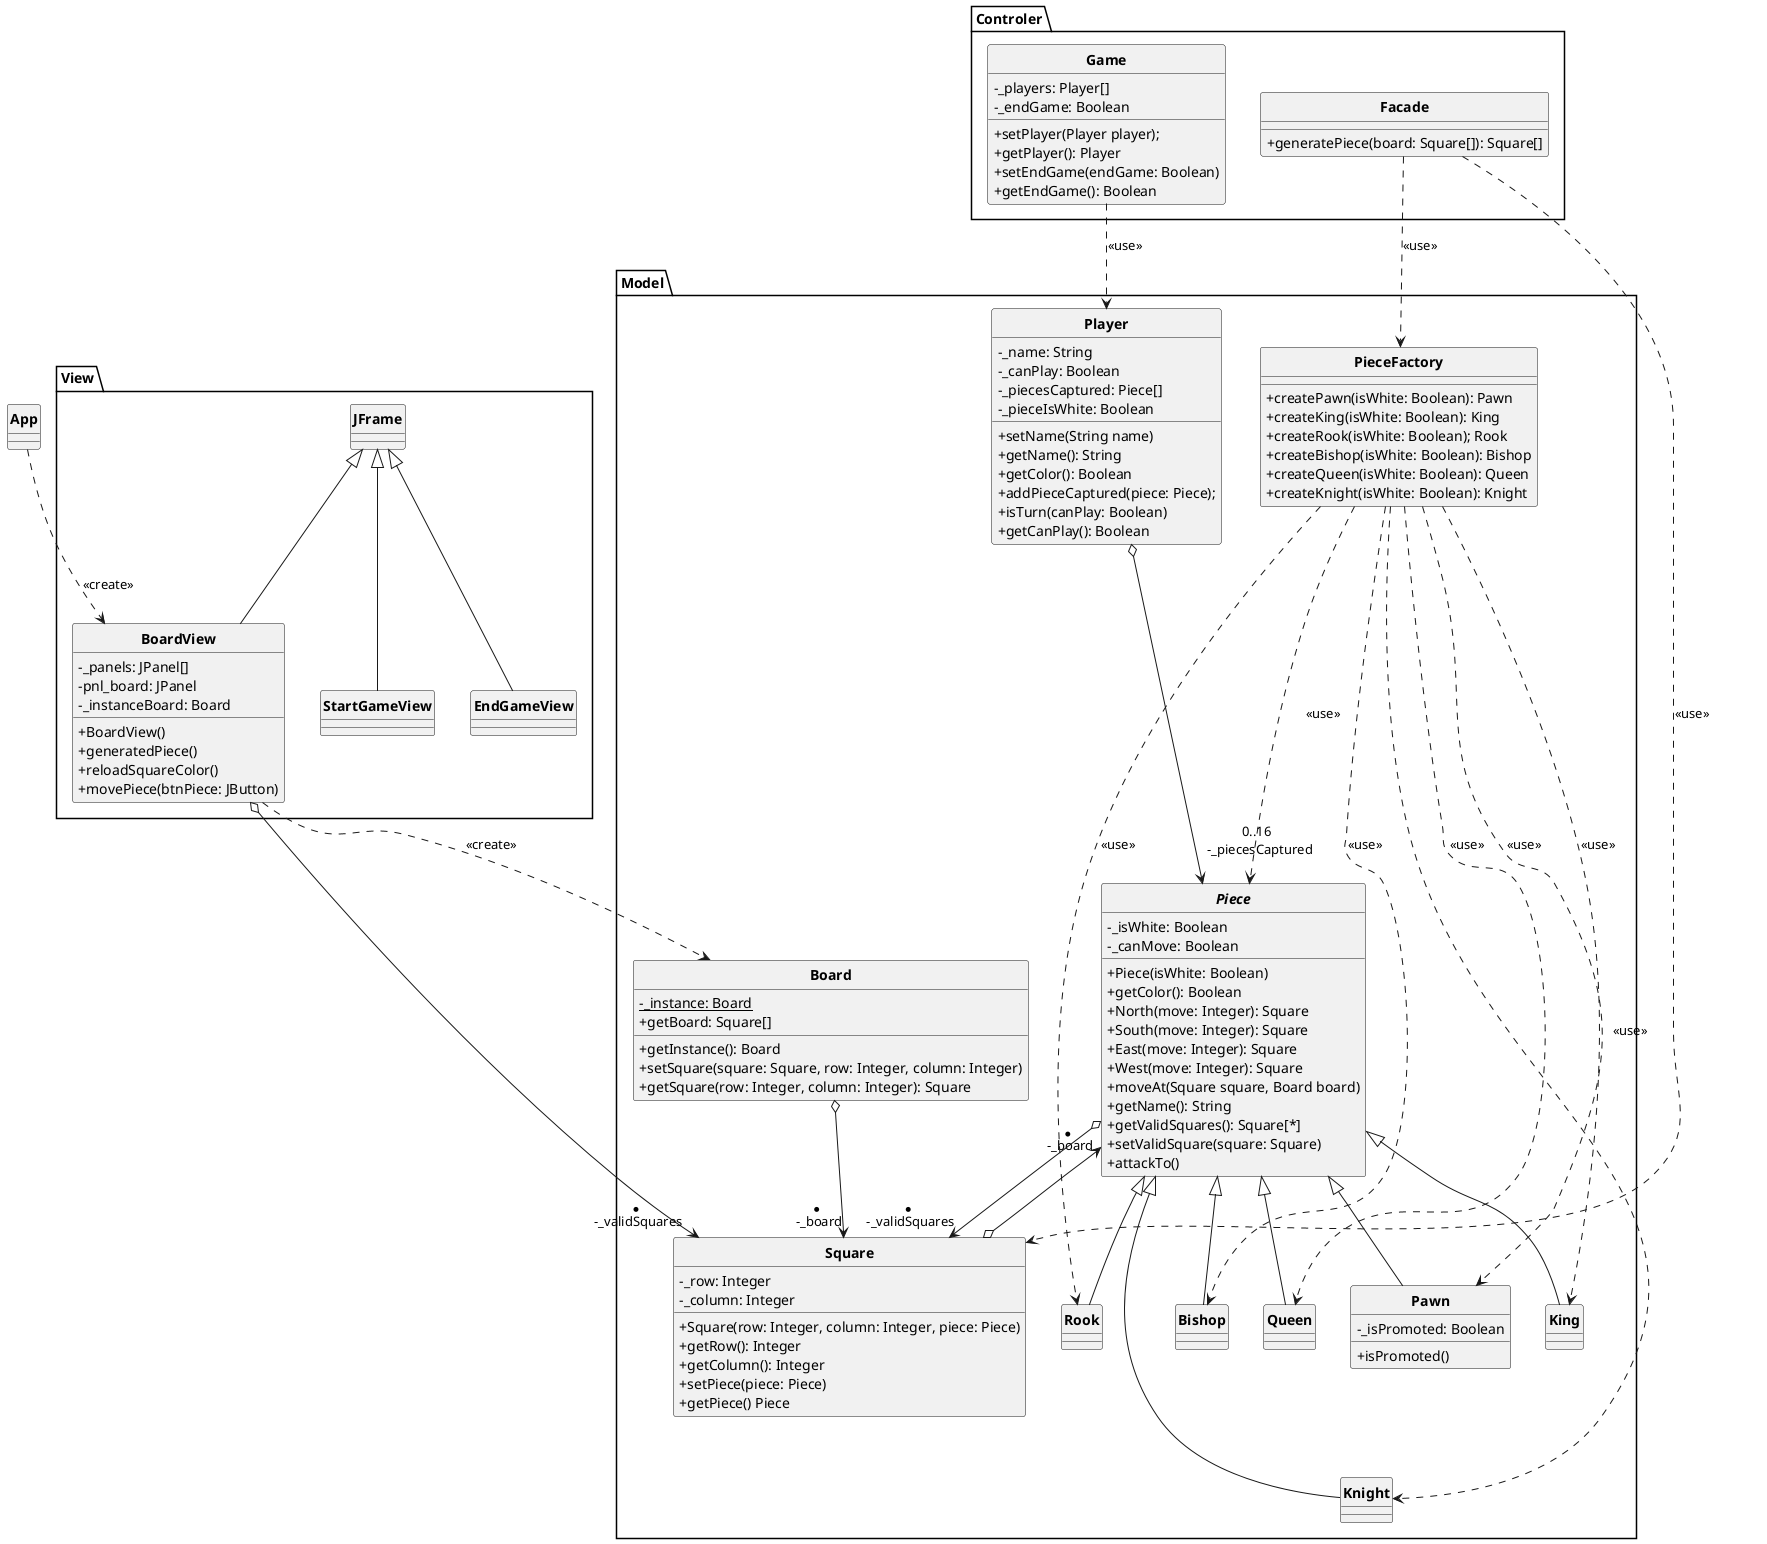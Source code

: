 @startuml

skinparam style strictuml
skinparam classAttributeIconSize 0
skinparam classFontStyle Bold
hide enum methods


class App{

}

package Model{
    class Player{
    - _name: String
    - _canPlay: Boolean
    - _piecesCaptured: Piece[]
    - _pieceIsWhite: Boolean
    + setName(String name)
    + getName(): String
    + getColor(): Boolean
    + addPieceCaptured(piece: Piece);
    + isTurn(canPlay: Boolean)
    + getCanPlay(): Boolean
    }

    class Board{
    - _instance: Board {static}
    + getInstance(): Board
    + setSquare(square: Square, row: Integer, column: Integer)
    + getSquare(row: Integer, column: Integer): Square
    + getBoard: Square[]
    }

    class Square{
    - _row: Integer
    - _column: Integer
    + Square(row: Integer, column: Integer, piece: Piece)
    + getRow(): Integer
    + getColumn(): Integer
    + setPiece(piece: Piece)
    + getPiece() Piece
    }

    class PieceFactory{
    + createPawn(isWhite: Boolean): Pawn
    + createKing(isWhite: Boolean): King
    + createRook(isWhite: Boolean); Rook
    + createBishop(isWhite: Boolean): Bishop
    + createQueen(isWhite: Boolean): Queen
    + createKnight(isWhite: Boolean): Knight
    }

    abstract Piece{
    - _isWhite: Boolean
    - _canMove: Boolean
    + Piece(isWhite: Boolean)
    + getColor(): Boolean
    + North(move: Integer): Square
    + South(move: Integer): Square
    + East(move: Integer): Square
    + West(move: Integer): Square
    + moveAt(Square square, Board board)
    + getName(): String
    + getValidSquares(): Square[*]
    + setValidSquare(square: Square)
    + attackTo()
    }

    class Pawn{
    - _isPromoted: Boolean
    + isPromoted()
    }

    class King{
    }

    class Rook{
    }

    class Bishop{
    }

    class Queen{
    }

    class Knight{
    }

}

package View{
class StartGameView extends JFrame{

}
class  BoardView extends JFrame{
    - _panels: JPanel[]
    - pnl_board: JPanel
    - _instanceBoard: Board
    + BoardView()
    + generatedPiece()
    + reloadSquareColor()
    + movePiece(btnPiece: JButton)
}
class EndGameView extends JFrame{

}
}

package Controler{
    class Facade{
    + generatePiece(board: Square[]): Square[]
    }

    class Game{
    - _players: Player[]
    - _endGame: Boolean

    + setPlayer(Player player);
    + getPlayer(): Player
    + setEndGame(endGame: Boolean)
    + getEndGame(): Boolean
    }

}
App ..> BoardView : <<create>>
BoardView o--> "* \n -_validSquares" Square
Facade ..> PieceFactory : <<use>>
Facade ..> Square : <<use>>
Square o--> "* \n -_board" Piece
Board o--> "* \n -_board" Square
Piece o--> "* \n -_validSquares" Square
BoardView ..> Board : <<create>>
PieceFactory ...> Piece : <<use>>
Pawn -u-|> Piece
King -u-|> Piece
Rook -u-|> Piece
Bishop -u-|> Piece
Queen -u-|> Piece
Knight -u--|> Piece
PieceFactory ..> Pawn : <<use>>
PieceFactory ..> King : <<use>>
PieceFactory ..> Rook : <<use>>
PieceFactory ..> Bishop : <<use>>
PieceFactory ..> Queen : <<use>>
PieceFactory ..> Knight : <<use>>
Game ..> Player : <<use>>
Player o---> "0..16 \n -_piecesCaptured\n" Piece

@enduml